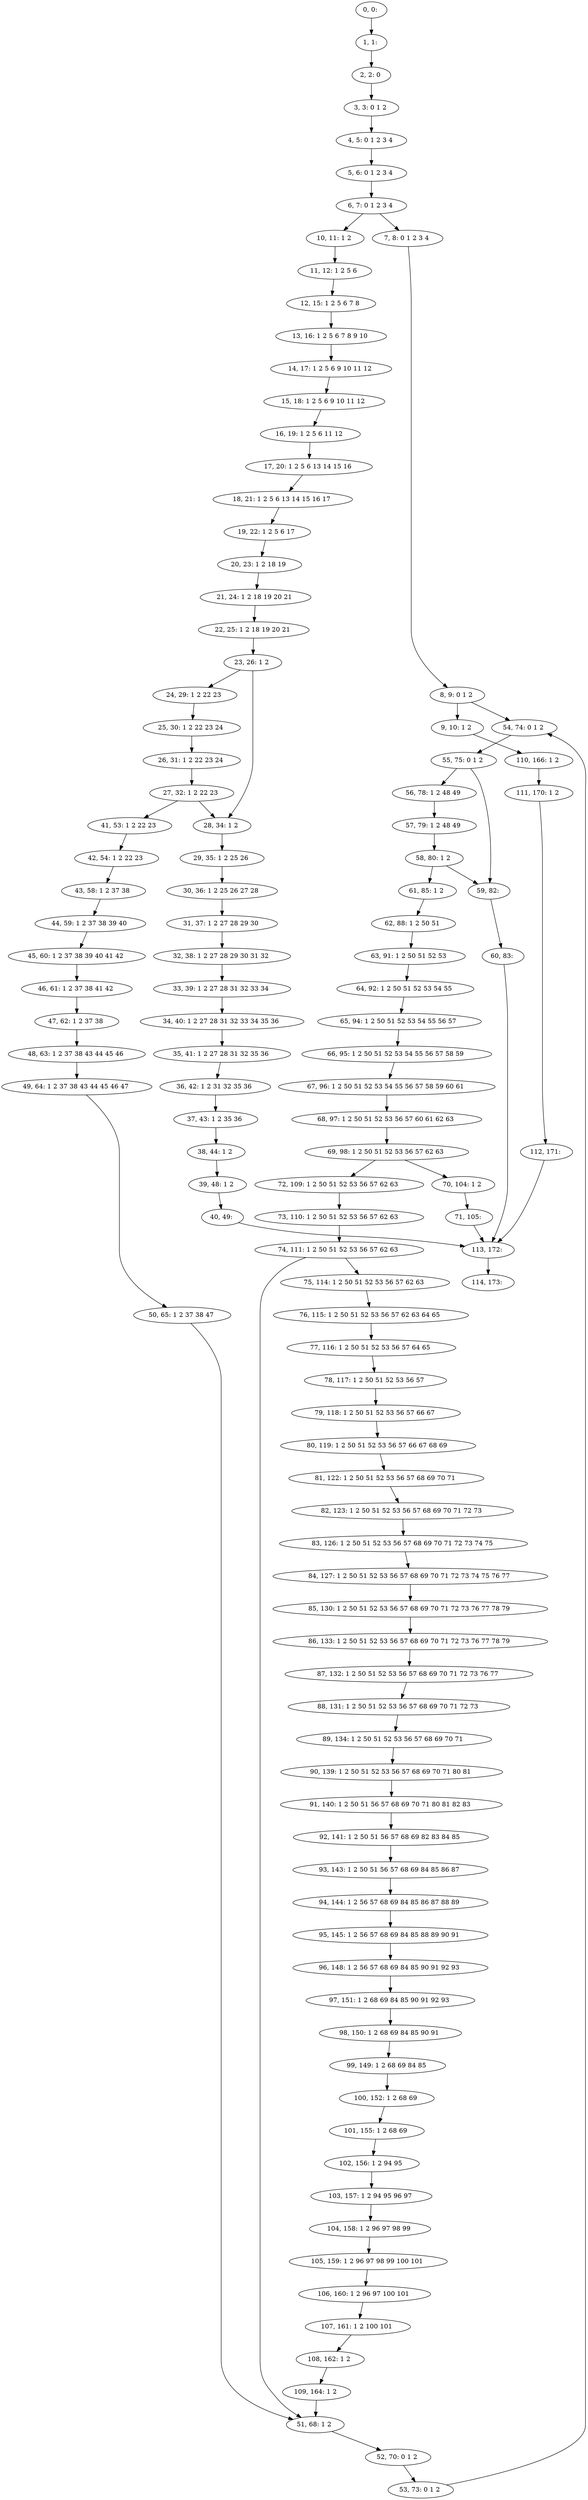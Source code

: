 digraph G {
0[label="0, 0: "];
1[label="1, 1: "];
2[label="2, 2: 0 "];
3[label="3, 3: 0 1 2 "];
4[label="4, 5: 0 1 2 3 4 "];
5[label="5, 6: 0 1 2 3 4 "];
6[label="6, 7: 0 1 2 3 4 "];
7[label="7, 8: 0 1 2 3 4 "];
8[label="8, 9: 0 1 2 "];
9[label="9, 10: 1 2 "];
10[label="10, 11: 1 2 "];
11[label="11, 12: 1 2 5 6 "];
12[label="12, 15: 1 2 5 6 7 8 "];
13[label="13, 16: 1 2 5 6 7 8 9 10 "];
14[label="14, 17: 1 2 5 6 9 10 11 12 "];
15[label="15, 18: 1 2 5 6 9 10 11 12 "];
16[label="16, 19: 1 2 5 6 11 12 "];
17[label="17, 20: 1 2 5 6 13 14 15 16 "];
18[label="18, 21: 1 2 5 6 13 14 15 16 17 "];
19[label="19, 22: 1 2 5 6 17 "];
20[label="20, 23: 1 2 18 19 "];
21[label="21, 24: 1 2 18 19 20 21 "];
22[label="22, 25: 1 2 18 19 20 21 "];
23[label="23, 26: 1 2 "];
24[label="24, 29: 1 2 22 23 "];
25[label="25, 30: 1 2 22 23 24 "];
26[label="26, 31: 1 2 22 23 24 "];
27[label="27, 32: 1 2 22 23 "];
28[label="28, 34: 1 2 "];
29[label="29, 35: 1 2 25 26 "];
30[label="30, 36: 1 2 25 26 27 28 "];
31[label="31, 37: 1 2 27 28 29 30 "];
32[label="32, 38: 1 2 27 28 29 30 31 32 "];
33[label="33, 39: 1 2 27 28 31 32 33 34 "];
34[label="34, 40: 1 2 27 28 31 32 33 34 35 36 "];
35[label="35, 41: 1 2 27 28 31 32 35 36 "];
36[label="36, 42: 1 2 31 32 35 36 "];
37[label="37, 43: 1 2 35 36 "];
38[label="38, 44: 1 2 "];
39[label="39, 48: 1 2 "];
40[label="40, 49: "];
41[label="41, 53: 1 2 22 23 "];
42[label="42, 54: 1 2 22 23 "];
43[label="43, 58: 1 2 37 38 "];
44[label="44, 59: 1 2 37 38 39 40 "];
45[label="45, 60: 1 2 37 38 39 40 41 42 "];
46[label="46, 61: 1 2 37 38 41 42 "];
47[label="47, 62: 1 2 37 38 "];
48[label="48, 63: 1 2 37 38 43 44 45 46 "];
49[label="49, 64: 1 2 37 38 43 44 45 46 47 "];
50[label="50, 65: 1 2 37 38 47 "];
51[label="51, 68: 1 2 "];
52[label="52, 70: 0 1 2 "];
53[label="53, 73: 0 1 2 "];
54[label="54, 74: 0 1 2 "];
55[label="55, 75: 0 1 2 "];
56[label="56, 78: 1 2 48 49 "];
57[label="57, 79: 1 2 48 49 "];
58[label="58, 80: 1 2 "];
59[label="59, 82: "];
60[label="60, 83: "];
61[label="61, 85: 1 2 "];
62[label="62, 88: 1 2 50 51 "];
63[label="63, 91: 1 2 50 51 52 53 "];
64[label="64, 92: 1 2 50 51 52 53 54 55 "];
65[label="65, 94: 1 2 50 51 52 53 54 55 56 57 "];
66[label="66, 95: 1 2 50 51 52 53 54 55 56 57 58 59 "];
67[label="67, 96: 1 2 50 51 52 53 54 55 56 57 58 59 60 61 "];
68[label="68, 97: 1 2 50 51 52 53 56 57 60 61 62 63 "];
69[label="69, 98: 1 2 50 51 52 53 56 57 62 63 "];
70[label="70, 104: 1 2 "];
71[label="71, 105: "];
72[label="72, 109: 1 2 50 51 52 53 56 57 62 63 "];
73[label="73, 110: 1 2 50 51 52 53 56 57 62 63 "];
74[label="74, 111: 1 2 50 51 52 53 56 57 62 63 "];
75[label="75, 114: 1 2 50 51 52 53 56 57 62 63 "];
76[label="76, 115: 1 2 50 51 52 53 56 57 62 63 64 65 "];
77[label="77, 116: 1 2 50 51 52 53 56 57 64 65 "];
78[label="78, 117: 1 2 50 51 52 53 56 57 "];
79[label="79, 118: 1 2 50 51 52 53 56 57 66 67 "];
80[label="80, 119: 1 2 50 51 52 53 56 57 66 67 68 69 "];
81[label="81, 122: 1 2 50 51 52 53 56 57 68 69 70 71 "];
82[label="82, 123: 1 2 50 51 52 53 56 57 68 69 70 71 72 73 "];
83[label="83, 126: 1 2 50 51 52 53 56 57 68 69 70 71 72 73 74 75 "];
84[label="84, 127: 1 2 50 51 52 53 56 57 68 69 70 71 72 73 74 75 76 77 "];
85[label="85, 130: 1 2 50 51 52 53 56 57 68 69 70 71 72 73 76 77 78 79 "];
86[label="86, 133: 1 2 50 51 52 53 56 57 68 69 70 71 72 73 76 77 78 79 "];
87[label="87, 132: 1 2 50 51 52 53 56 57 68 69 70 71 72 73 76 77 "];
88[label="88, 131: 1 2 50 51 52 53 56 57 68 69 70 71 72 73 "];
89[label="89, 134: 1 2 50 51 52 53 56 57 68 69 70 71 "];
90[label="90, 139: 1 2 50 51 52 53 56 57 68 69 70 71 80 81 "];
91[label="91, 140: 1 2 50 51 56 57 68 69 70 71 80 81 82 83 "];
92[label="92, 141: 1 2 50 51 56 57 68 69 82 83 84 85 "];
93[label="93, 143: 1 2 50 51 56 57 68 69 84 85 86 87 "];
94[label="94, 144: 1 2 56 57 68 69 84 85 86 87 88 89 "];
95[label="95, 145: 1 2 56 57 68 69 84 85 88 89 90 91 "];
96[label="96, 148: 1 2 56 57 68 69 84 85 90 91 92 93 "];
97[label="97, 151: 1 2 68 69 84 85 90 91 92 93 "];
98[label="98, 150: 1 2 68 69 84 85 90 91 "];
99[label="99, 149: 1 2 68 69 84 85 "];
100[label="100, 152: 1 2 68 69 "];
101[label="101, 155: 1 2 68 69 "];
102[label="102, 156: 1 2 94 95 "];
103[label="103, 157: 1 2 94 95 96 97 "];
104[label="104, 158: 1 2 96 97 98 99 "];
105[label="105, 159: 1 2 96 97 98 99 100 101 "];
106[label="106, 160: 1 2 96 97 100 101 "];
107[label="107, 161: 1 2 100 101 "];
108[label="108, 162: 1 2 "];
109[label="109, 164: 1 2 "];
110[label="110, 166: 1 2 "];
111[label="111, 170: 1 2 "];
112[label="112, 171: "];
113[label="113, 172: "];
114[label="114, 173: "];
0->1 ;
1->2 ;
2->3 ;
3->4 ;
4->5 ;
5->6 ;
6->7 ;
6->10 ;
7->8 ;
8->9 ;
8->54 ;
9->110 ;
10->11 ;
11->12 ;
12->13 ;
13->14 ;
14->15 ;
15->16 ;
16->17 ;
17->18 ;
18->19 ;
19->20 ;
20->21 ;
21->22 ;
22->23 ;
23->24 ;
23->28 ;
24->25 ;
25->26 ;
26->27 ;
27->28 ;
27->41 ;
28->29 ;
29->30 ;
30->31 ;
31->32 ;
32->33 ;
33->34 ;
34->35 ;
35->36 ;
36->37 ;
37->38 ;
38->39 ;
39->40 ;
40->113 ;
41->42 ;
42->43 ;
43->44 ;
44->45 ;
45->46 ;
46->47 ;
47->48 ;
48->49 ;
49->50 ;
50->51 ;
51->52 ;
52->53 ;
53->54 ;
54->55 ;
55->56 ;
55->59 ;
56->57 ;
57->58 ;
58->59 ;
58->61 ;
59->60 ;
60->113 ;
61->62 ;
62->63 ;
63->64 ;
64->65 ;
65->66 ;
66->67 ;
67->68 ;
68->69 ;
69->70 ;
69->72 ;
70->71 ;
71->113 ;
72->73 ;
73->74 ;
74->75 ;
74->51 ;
75->76 ;
76->77 ;
77->78 ;
78->79 ;
79->80 ;
80->81 ;
81->82 ;
82->83 ;
83->84 ;
84->85 ;
85->86 ;
86->87 ;
87->88 ;
88->89 ;
89->90 ;
90->91 ;
91->92 ;
92->93 ;
93->94 ;
94->95 ;
95->96 ;
96->97 ;
97->98 ;
98->99 ;
99->100 ;
100->101 ;
101->102 ;
102->103 ;
103->104 ;
104->105 ;
105->106 ;
106->107 ;
107->108 ;
108->109 ;
109->51 ;
110->111 ;
111->112 ;
112->113 ;
113->114 ;
}
